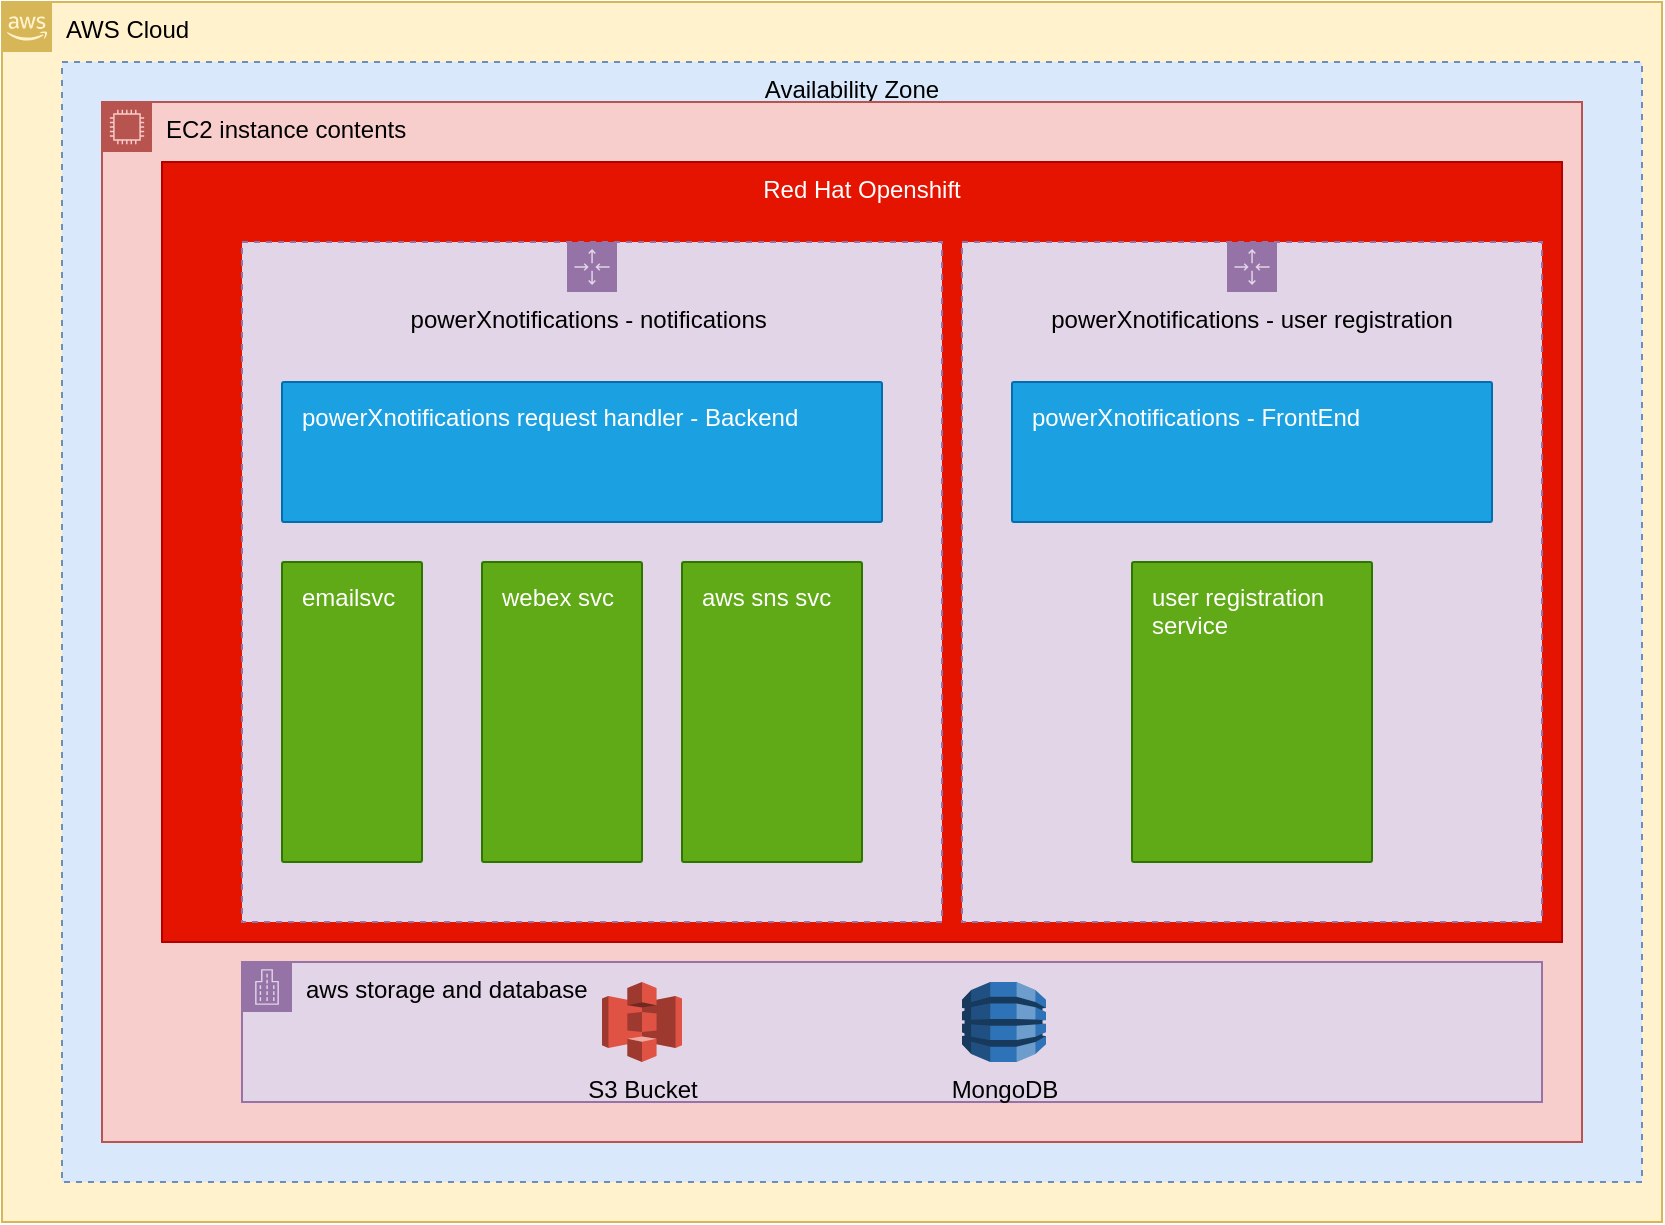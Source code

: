 <mxfile version="12.5.5" type="device"><diagram id="XBUnkG2hEwh5CKD-IEFD" name="Page-1"><mxGraphModel dx="868" dy="593" grid="1" gridSize="10" guides="1" tooltips="1" connect="1" arrows="1" fold="1" page="1" pageScale="1" pageWidth="850" pageHeight="1100" math="0" shadow="0"><root><mxCell id="0"/><mxCell id="1" parent="0"/><mxCell id="zsY-WjiXJe4-1yPbeJQO-3" value="AWS Cloud" style="points=[[0,0],[0.25,0],[0.5,0],[0.75,0],[1,0],[1,0.25],[1,0.5],[1,0.75],[1,1],[0.75,1],[0.5,1],[0.25,1],[0,1],[0,0.75],[0,0.5],[0,0.25]];outlineConnect=0;html=1;whiteSpace=wrap;fontSize=12;fontStyle=0;shape=mxgraph.aws4.group;grIcon=mxgraph.aws4.group_aws_cloud_alt;strokeColor=#d6b656;fillColor=#fff2cc;verticalAlign=top;align=left;spacingLeft=30;dashed=0;" vertex="1" parent="1"><mxGeometry x="10" y="30" width="830" height="610" as="geometry"/></mxCell><mxCell id="zsY-WjiXJe4-1yPbeJQO-1" value="Availability Zone" style="fillColor=#dae8fc;strokeColor=#6c8ebf;dashed=1;verticalAlign=top;fontStyle=0;" vertex="1" parent="1"><mxGeometry x="40" y="60" width="790" height="560" as="geometry"/></mxCell><mxCell id="zsY-WjiXJe4-1yPbeJQO-2" value="EC2 instance contents" style="points=[[0,0],[0.25,0],[0.5,0],[0.75,0],[1,0],[1,0.25],[1,0.5],[1,0.75],[1,1],[0.75,1],[0.5,1],[0.25,1],[0,1],[0,0.75],[0,0.5],[0,0.25]];outlineConnect=0;html=1;whiteSpace=wrap;fontSize=12;fontStyle=0;shape=mxgraph.aws4.group;grIcon=mxgraph.aws4.group_ec2_instance_contents;strokeColor=#b85450;fillColor=#f8cecc;verticalAlign=top;align=left;spacingLeft=30;dashed=0;" vertex="1" parent="1"><mxGeometry x="60" y="80" width="740" height="520" as="geometry"/></mxCell><mxCell id="zsY-WjiXJe4-1yPbeJQO-6" value="Red Hat Openshift" style="fillColor=#e51400;strokeColor=#B20000;verticalAlign=top;fontStyle=0;fontColor=#ffffff;" vertex="1" parent="1"><mxGeometry x="90" y="110" width="700" height="390" as="geometry"/></mxCell><mxCell id="zsY-WjiXJe4-1yPbeJQO-4" value="powerXnotifications - notifications&amp;nbsp;" style="points=[[0,0],[0.25,0],[0.5,0],[0.75,0],[1,0],[1,0.25],[1,0.5],[1,0.75],[1,1],[0.75,1],[0.5,1],[0.25,1],[0,1],[0,0.75],[0,0.5],[0,0.25]];outlineConnect=0;html=1;whiteSpace=wrap;fontSize=12;fontStyle=0;shape=mxgraph.aws4.groupCenter;grIcon=mxgraph.aws4.group_auto_scaling_group;grStroke=1;strokeColor=#9673a6;fillColor=#e1d5e7;verticalAlign=top;align=center;dashed=1;spacingTop=25;" vertex="1" parent="1"><mxGeometry x="130" y="150" width="350" height="340" as="geometry"/></mxCell><mxCell id="zsY-WjiXJe4-1yPbeJQO-5" value="powerXnotifications - user registration" style="points=[[0,0],[0.25,0],[0.5,0],[0.75,0],[1,0],[1,0.25],[1,0.5],[1,0.75],[1,1],[0.75,1],[0.5,1],[0.25,1],[0,1],[0,0.75],[0,0.5],[0,0.25]];outlineConnect=0;html=1;whiteSpace=wrap;fontSize=12;fontStyle=0;shape=mxgraph.aws4.groupCenter;grIcon=mxgraph.aws4.group_auto_scaling_group;grStroke=1;strokeColor=#9673a6;fillColor=#e1d5e7;verticalAlign=top;align=center;dashed=1;spacingTop=25;" vertex="1" parent="1"><mxGeometry x="490" y="150" width="290" height="340" as="geometry"/></mxCell><mxCell id="zsY-WjiXJe4-1yPbeJQO-7" value="powerXnotifications request handler - Backend" style="points=[[0,0,0],[0.25,0,0],[0.5,0,0],[0.75,0,0],[1,0,0],[1,0.25,0],[1,0.5,0],[1,0.75,0],[1,1,0],[0.75,1,0],[0.5,1,0],[0.25,1,0],[0,1,0],[0,0.75,0],[0,0.5,0],[0,0.25,0]];rounded=1;absoluteArcSize=1;arcSize=2;html=1;strokeColor=#006EAF;shadow=0;dashed=0;fontSize=12;fontColor=#ffffff;align=left;verticalAlign=top;spacing=10;spacingTop=-4;fillColor=#1ba1e2;" vertex="1" parent="1"><mxGeometry x="150" y="220" width="300" height="70" as="geometry"/></mxCell><mxCell id="zsY-WjiXJe4-1yPbeJQO-8" value="emailsvc" style="points=[[0,0,0],[0.25,0,0],[0.5,0,0],[0.75,0,0],[1,0,0],[1,0.25,0],[1,0.5,0],[1,0.75,0],[1,1,0],[0.75,1,0],[0.5,1,0],[0.25,1,0],[0,1,0],[0,0.75,0],[0,0.5,0],[0,0.25,0]];rounded=1;absoluteArcSize=1;arcSize=2;html=1;strokeColor=#2D7600;shadow=0;dashed=0;fontSize=12;fontColor=#ffffff;align=left;verticalAlign=top;spacing=10;spacingTop=-4;fillColor=#60a917;" vertex="1" parent="1"><mxGeometry x="150" y="310" width="70" height="150" as="geometry"/></mxCell><mxCell id="zsY-WjiXJe4-1yPbeJQO-9" value="webex svc" style="points=[[0,0,0],[0.25,0,0],[0.5,0,0],[0.75,0,0],[1,0,0],[1,0.25,0],[1,0.5,0],[1,0.75,0],[1,1,0],[0.75,1,0],[0.5,1,0],[0.25,1,0],[0,1,0],[0,0.75,0],[0,0.5,0],[0,0.25,0]];rounded=1;absoluteArcSize=1;arcSize=2;html=1;strokeColor=#2D7600;shadow=0;dashed=0;fontSize=12;fontColor=#ffffff;align=left;verticalAlign=top;spacing=10;spacingTop=-4;fillColor=#60a917;" vertex="1" parent="1"><mxGeometry x="250" y="310" width="80" height="150" as="geometry"/></mxCell><mxCell id="zsY-WjiXJe4-1yPbeJQO-10" value="aws sns svc" style="points=[[0,0,0],[0.25,0,0],[0.5,0,0],[0.75,0,0],[1,0,0],[1,0.25,0],[1,0.5,0],[1,0.75,0],[1,1,0],[0.75,1,0],[0.5,1,0],[0.25,1,0],[0,1,0],[0,0.75,0],[0,0.5,0],[0,0.25,0]];rounded=1;absoluteArcSize=1;arcSize=2;html=1;strokeColor=#2D7600;shadow=0;dashed=0;fontSize=12;fontColor=#ffffff;align=left;verticalAlign=top;spacing=10;spacingTop=-4;fillColor=#60a917;" vertex="1" parent="1"><mxGeometry x="350" y="310" width="90" height="150" as="geometry"/></mxCell><mxCell id="zsY-WjiXJe4-1yPbeJQO-11" value="powerXnotifications - FrontEnd" style="points=[[0,0,0],[0.25,0,0],[0.5,0,0],[0.75,0,0],[1,0,0],[1,0.25,0],[1,0.5,0],[1,0.75,0],[1,1,0],[0.75,1,0],[0.5,1,0],[0.25,1,0],[0,1,0],[0,0.75,0],[0,0.5,0],[0,0.25,0]];rounded=1;absoluteArcSize=1;arcSize=2;html=1;strokeColor=#006EAF;shadow=0;dashed=0;fontSize=12;fontColor=#ffffff;align=left;verticalAlign=top;spacing=10;spacingTop=-4;fillColor=#1ba1e2;" vertex="1" parent="1"><mxGeometry x="515" y="220" width="240" height="70" as="geometry"/></mxCell><mxCell id="zsY-WjiXJe4-1yPbeJQO-12" value="user registration&lt;br&gt;service" style="points=[[0,0,0],[0.25,0,0],[0.5,0,0],[0.75,0,0],[1,0,0],[1,0.25,0],[1,0.5,0],[1,0.75,0],[1,1,0],[0.75,1,0],[0.5,1,0],[0.25,1,0],[0,1,0],[0,0.75,0],[0,0.5,0],[0,0.25,0]];rounded=1;absoluteArcSize=1;arcSize=2;html=1;strokeColor=#2D7600;shadow=0;dashed=0;fontSize=12;fontColor=#ffffff;align=left;verticalAlign=top;spacing=10;spacingTop=-4;fillColor=#60a917;" vertex="1" parent="1"><mxGeometry x="575" y="310" width="120" height="150" as="geometry"/></mxCell><mxCell id="zsY-WjiXJe4-1yPbeJQO-13" value="aws storage and database" style="points=[[0,0],[0.25,0],[0.5,0],[0.75,0],[1,0],[1,0.25],[1,0.5],[1,0.75],[1,1],[0.75,1],[0.5,1],[0.25,1],[0,1],[0,0.75],[0,0.5],[0,0.25]];outlineConnect=0;html=1;whiteSpace=wrap;fontSize=12;fontStyle=0;shape=mxgraph.aws4.group;grIcon=mxgraph.aws4.group_corporate_data_center;strokeColor=#9673a6;fillColor=#e1d5e7;verticalAlign=top;align=left;spacingLeft=30;dashed=0;" vertex="1" parent="1"><mxGeometry x="130" y="510" width="650" height="70" as="geometry"/></mxCell><mxCell id="zsY-WjiXJe4-1yPbeJQO-16" value="S3 Bucket" style="outlineConnect=0;dashed=0;verticalLabelPosition=bottom;verticalAlign=top;align=center;html=1;shape=mxgraph.aws3.s3;fillColor=#E05243;gradientColor=none;" vertex="1" parent="1"><mxGeometry x="310" y="520" width="40" height="40" as="geometry"/></mxCell><mxCell id="zsY-WjiXJe4-1yPbeJQO-19" value="MongoDB" style="outlineConnect=0;dashed=0;verticalLabelPosition=bottom;verticalAlign=top;align=center;html=1;shape=mxgraph.aws3.dynamo_db;fillColor=#2E73B8;gradientColor=none;" vertex="1" parent="1"><mxGeometry x="490" y="520" width="42" height="40" as="geometry"/></mxCell></root></mxGraphModel></diagram></mxfile>